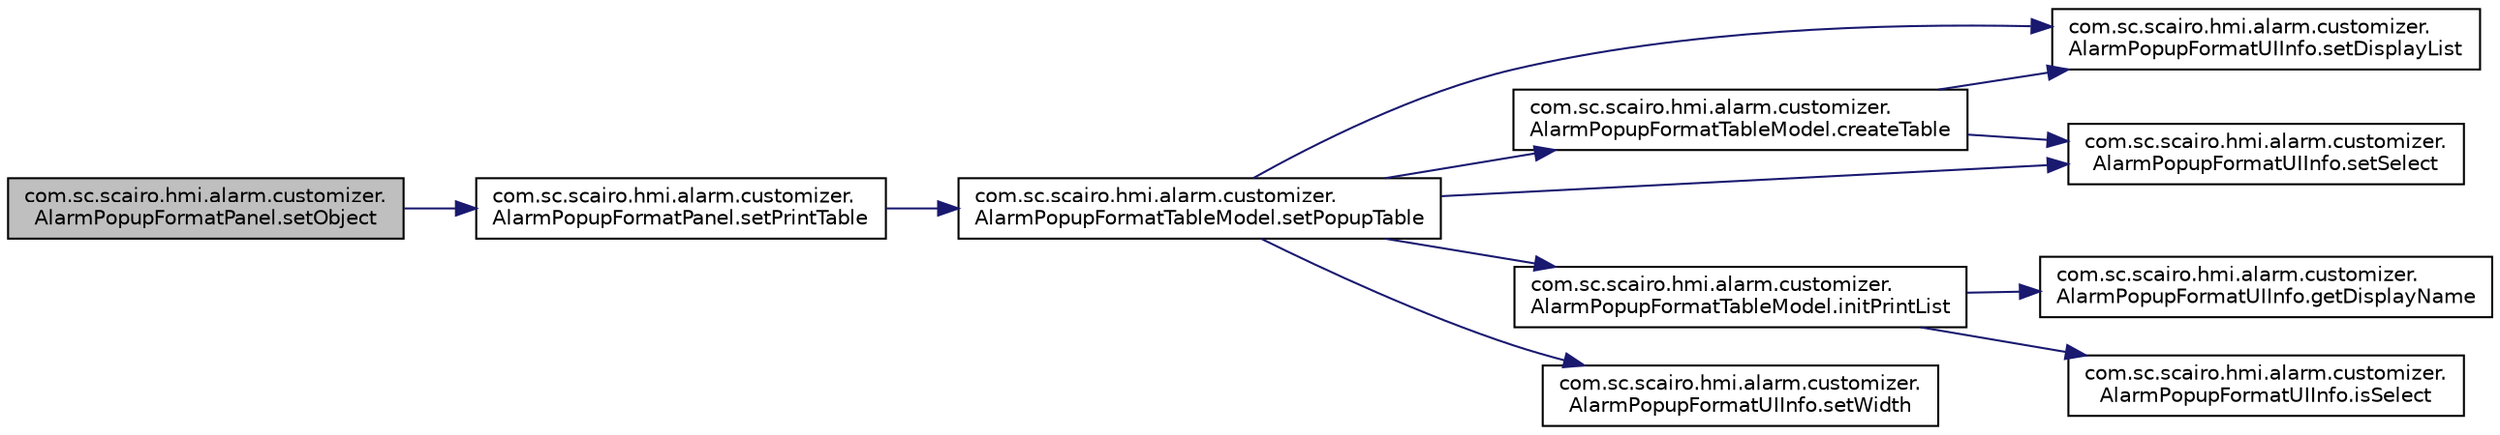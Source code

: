 digraph "com.sc.scairo.hmi.alarm.customizer.AlarmPopupFormatPanel.setObject"
{
 // LATEX_PDF_SIZE
  edge [fontname="Helvetica",fontsize="10",labelfontname="Helvetica",labelfontsize="10"];
  node [fontname="Helvetica",fontsize="10",shape=record];
  rankdir="LR";
  Node1 [label="com.sc.scairo.hmi.alarm.customizer.\lAlarmPopupFormatPanel.setObject",height=0.2,width=0.4,color="black", fillcolor="grey75", style="filled", fontcolor="black",tooltip=" "];
  Node1 -> Node2 [color="midnightblue",fontsize="10",style="solid",fontname="Helvetica"];
  Node2 [label="com.sc.scairo.hmi.alarm.customizer.\lAlarmPopupFormatPanel.setPrintTable",height=0.2,width=0.4,color="black", fillcolor="white", style="filled",URL="$classcom_1_1sc_1_1scairo_1_1hmi_1_1alarm_1_1customizer_1_1_alarm_popup_format_panel.html#a320ad0e791d093b5c1a74fb753f759d5",tooltip=" "];
  Node2 -> Node3 [color="midnightblue",fontsize="10",style="solid",fontname="Helvetica"];
  Node3 [label="com.sc.scairo.hmi.alarm.customizer.\lAlarmPopupFormatTableModel.setPopupTable",height=0.2,width=0.4,color="black", fillcolor="white", style="filled",URL="$classcom_1_1sc_1_1scairo_1_1hmi_1_1alarm_1_1customizer_1_1_alarm_popup_format_table_model.html#a3faeefd8616caa8853b4344c793a41d8",tooltip=" "];
  Node3 -> Node4 [color="midnightblue",fontsize="10",style="solid",fontname="Helvetica"];
  Node4 [label="com.sc.scairo.hmi.alarm.customizer.\lAlarmPopupFormatTableModel.createTable",height=0.2,width=0.4,color="black", fillcolor="white", style="filled",URL="$classcom_1_1sc_1_1scairo_1_1hmi_1_1alarm_1_1customizer_1_1_alarm_popup_format_table_model.html#a0c874c9f732a69af87f9c605c995460a",tooltip=" "];
  Node4 -> Node5 [color="midnightblue",fontsize="10",style="solid",fontname="Helvetica"];
  Node5 [label="com.sc.scairo.hmi.alarm.customizer.\lAlarmPopupFormatUIInfo.setDisplayList",height=0.2,width=0.4,color="black", fillcolor="white", style="filled",URL="$classcom_1_1sc_1_1scairo_1_1hmi_1_1alarm_1_1customizer_1_1_alarm_popup_format_u_i_info.html#a46d16c9d11dcb44205e15ebfba820009",tooltip=" "];
  Node4 -> Node6 [color="midnightblue",fontsize="10",style="solid",fontname="Helvetica"];
  Node6 [label="com.sc.scairo.hmi.alarm.customizer.\lAlarmPopupFormatUIInfo.setSelect",height=0.2,width=0.4,color="black", fillcolor="white", style="filled",URL="$classcom_1_1sc_1_1scairo_1_1hmi_1_1alarm_1_1customizer_1_1_alarm_popup_format_u_i_info.html#a8b86a5aec97c8dcd9a4470a8f0b494d5",tooltip=" "];
  Node3 -> Node7 [color="midnightblue",fontsize="10",style="solid",fontname="Helvetica"];
  Node7 [label="com.sc.scairo.hmi.alarm.customizer.\lAlarmPopupFormatTableModel.initPrintList",height=0.2,width=0.4,color="black", fillcolor="white", style="filled",URL="$classcom_1_1sc_1_1scairo_1_1hmi_1_1alarm_1_1customizer_1_1_alarm_popup_format_table_model.html#a12a9fda8f34e383f41284bd0d0a18d99",tooltip=" "];
  Node7 -> Node8 [color="midnightblue",fontsize="10",style="solid",fontname="Helvetica"];
  Node8 [label="com.sc.scairo.hmi.alarm.customizer.\lAlarmPopupFormatUIInfo.getDisplayName",height=0.2,width=0.4,color="black", fillcolor="white", style="filled",URL="$classcom_1_1sc_1_1scairo_1_1hmi_1_1alarm_1_1customizer_1_1_alarm_popup_format_u_i_info.html#ab4cb0f4dbe00385729f998b9eb735109",tooltip=" "];
  Node7 -> Node9 [color="midnightblue",fontsize="10",style="solid",fontname="Helvetica"];
  Node9 [label="com.sc.scairo.hmi.alarm.customizer.\lAlarmPopupFormatUIInfo.isSelect",height=0.2,width=0.4,color="black", fillcolor="white", style="filled",URL="$classcom_1_1sc_1_1scairo_1_1hmi_1_1alarm_1_1customizer_1_1_alarm_popup_format_u_i_info.html#a0f9f2fb5f20a0122245393d1da9050b5",tooltip=" "];
  Node3 -> Node5 [color="midnightblue",fontsize="10",style="solid",fontname="Helvetica"];
  Node3 -> Node6 [color="midnightblue",fontsize="10",style="solid",fontname="Helvetica"];
  Node3 -> Node10 [color="midnightblue",fontsize="10",style="solid",fontname="Helvetica"];
  Node10 [label="com.sc.scairo.hmi.alarm.customizer.\lAlarmPopupFormatUIInfo.setWidth",height=0.2,width=0.4,color="black", fillcolor="white", style="filled",URL="$classcom_1_1sc_1_1scairo_1_1hmi_1_1alarm_1_1customizer_1_1_alarm_popup_format_u_i_info.html#a12af08e7f609446994a3ca13572cb647",tooltip=" "];
}
